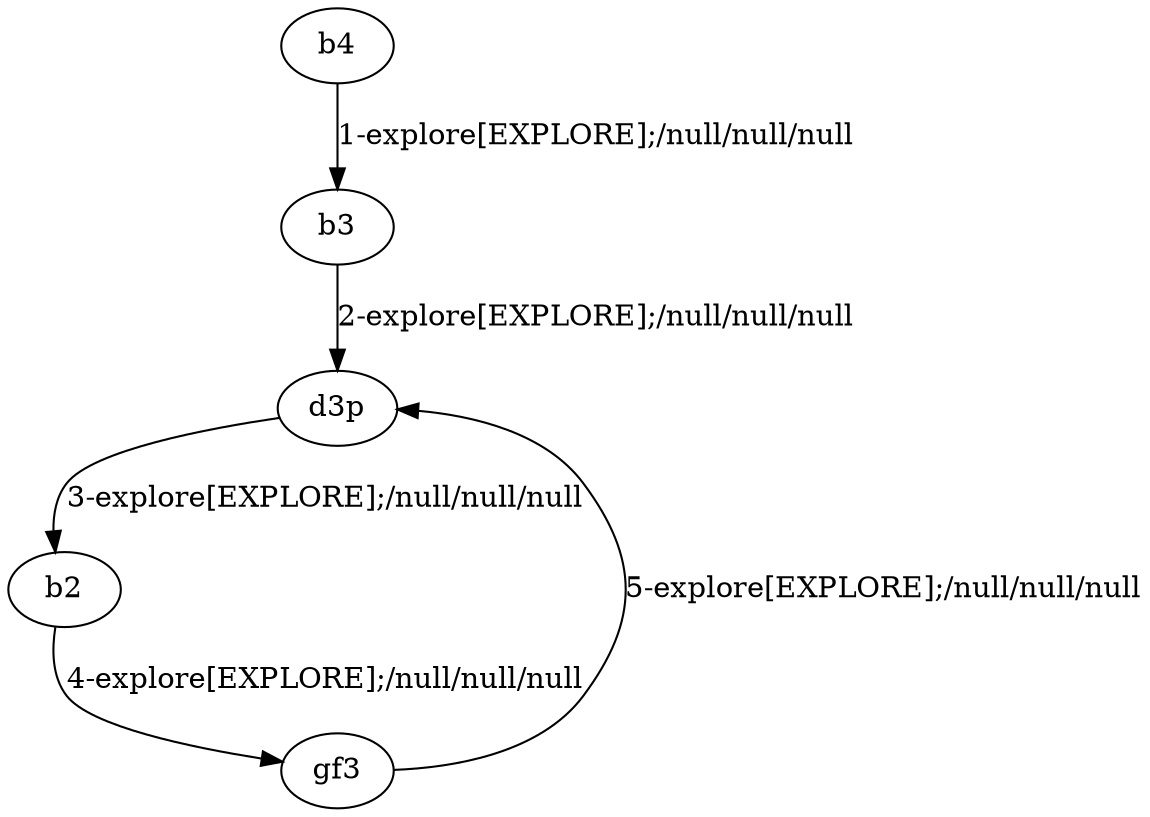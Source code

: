 # Total number of goals covered by this test: 3
# b2 --> gf3
# d3p --> b2
# gf3 --> d3p

digraph g {
"b4" -> "b3" [label = "1-explore[EXPLORE];/null/null/null"];
"b3" -> "d3p" [label = "2-explore[EXPLORE];/null/null/null"];
"d3p" -> "b2" [label = "3-explore[EXPLORE];/null/null/null"];
"b2" -> "gf3" [label = "4-explore[EXPLORE];/null/null/null"];
"gf3" -> "d3p" [label = "5-explore[EXPLORE];/null/null/null"];
}